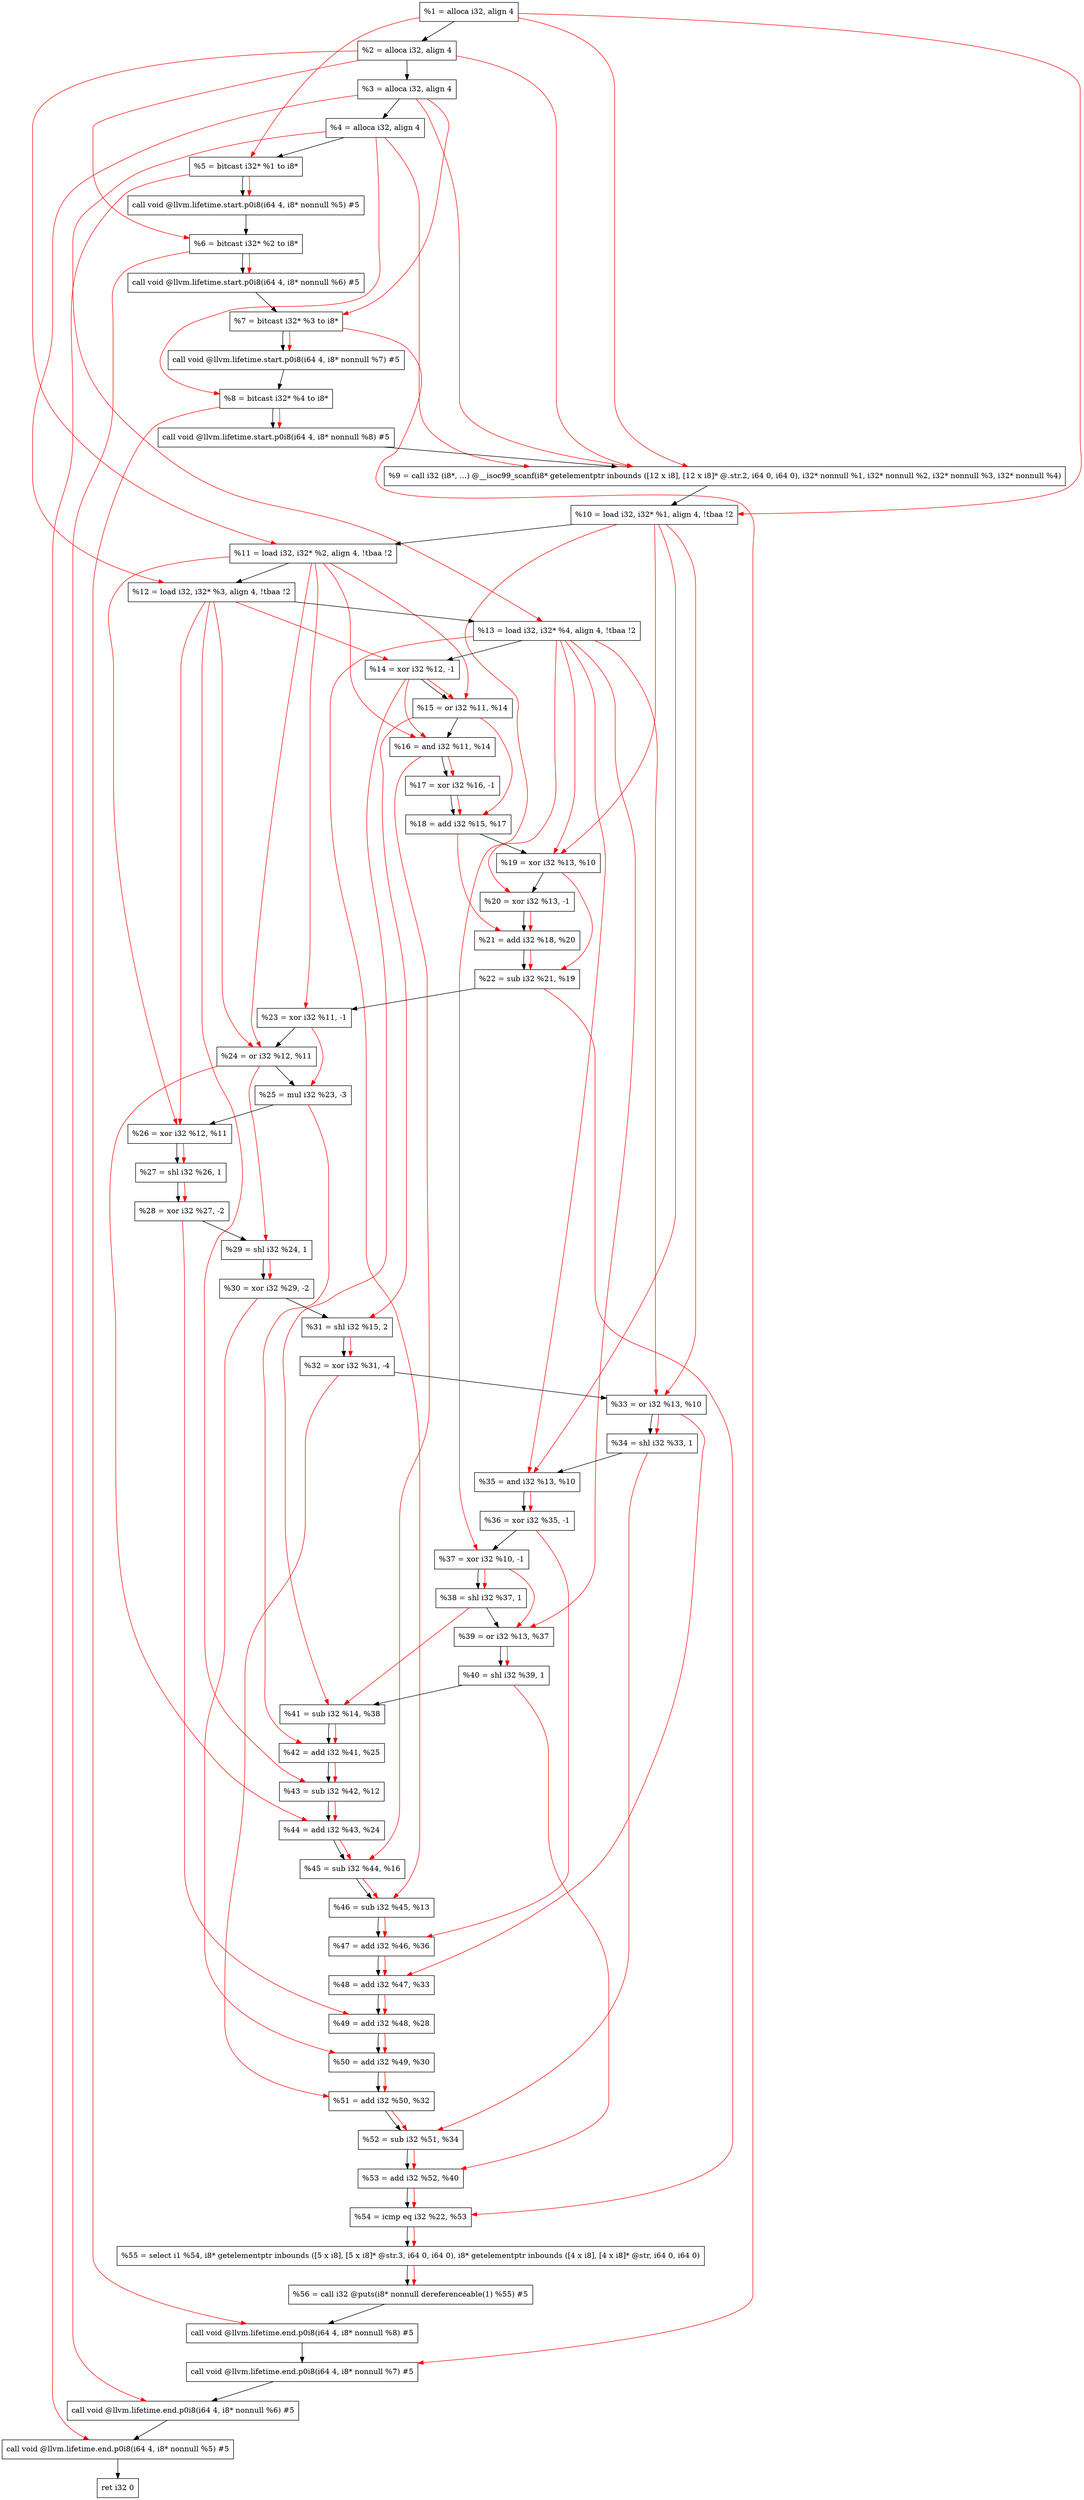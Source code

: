 digraph "DFG for'main' function" {
	Node0x215dc88[shape=record, label="  %1 = alloca i32, align 4"];
	Node0x215dd08[shape=record, label="  %2 = alloca i32, align 4"];
	Node0x215dd98[shape=record, label="  %3 = alloca i32, align 4"];
	Node0x215ddf8[shape=record, label="  %4 = alloca i32, align 4"];
	Node0x215dea8[shape=record, label="  %5 = bitcast i32* %1 to i8*"];
	Node0x215e2d8[shape=record, label="  call void @llvm.lifetime.start.p0i8(i64 4, i8* nonnull %5) #5"];
	Node0x215e3b8[shape=record, label="  %6 = bitcast i32* %2 to i8*"];
	Node0x215e4b8[shape=record, label="  call void @llvm.lifetime.start.p0i8(i64 4, i8* nonnull %6) #5"];
	Node0x215e578[shape=record, label="  %7 = bitcast i32* %3 to i8*"];
	Node0x215e628[shape=record, label="  call void @llvm.lifetime.start.p0i8(i64 4, i8* nonnull %7) #5"];
	Node0x215e6e8[shape=record, label="  %8 = bitcast i32* %4 to i8*"];
	Node0x215e798[shape=record, label="  call void @llvm.lifetime.start.p0i8(i64 4, i8* nonnull %8) #5"];
	Node0x2158b70[shape=record, label="  %9 = call i32 (i8*, ...) @__isoc99_scanf(i8* getelementptr inbounds ([12 x i8], [12 x i8]* @.str.2, i64 0, i64 0), i32* nonnull %1, i32* nonnull %2, i32* nonnull %3, i32* nonnull %4)"];
	Node0x215e998[shape=record, label="  %10 = load i32, i32* %1, align 4, !tbaa !2"];
	Node0x215f908[shape=record, label="  %11 = load i32, i32* %2, align 4, !tbaa !2"];
	Node0x215ff78[shape=record, label="  %12 = load i32, i32* %3, align 4, !tbaa !2"];
	Node0x215ffd8[shape=record, label="  %13 = load i32, i32* %4, align 4, !tbaa !2"];
	Node0x2160050[shape=record, label="  %14 = xor i32 %12, -1"];
	Node0x21600c0[shape=record, label="  %15 = or i32 %11, %14"];
	Node0x2160130[shape=record, label="  %16 = and i32 %11, %14"];
	Node0x21601a0[shape=record, label="  %17 = xor i32 %16, -1"];
	Node0x2160210[shape=record, label="  %18 = add i32 %15, %17"];
	Node0x2160280[shape=record, label="  %19 = xor i32 %13, %10"];
	Node0x21602f0[shape=record, label="  %20 = xor i32 %13, -1"];
	Node0x2160360[shape=record, label="  %21 = add i32 %18, %20"];
	Node0x21603d0[shape=record, label="  %22 = sub i32 %21, %19"];
	Node0x2160440[shape=record, label="  %23 = xor i32 %11, -1"];
	Node0x21604b0[shape=record, label="  %24 = or i32 %12, %11"];
	Node0x2160520[shape=record, label="  %25 = mul i32 %23, -3"];
	Node0x2160590[shape=record, label="  %26 = xor i32 %12, %11"];
	Node0x2160600[shape=record, label="  %27 = shl i32 %26, 1"];
	Node0x2160670[shape=record, label="  %28 = xor i32 %27, -2"];
	Node0x21606e0[shape=record, label="  %29 = shl i32 %24, 1"];
	Node0x2160750[shape=record, label="  %30 = xor i32 %29, -2"];
	Node0x21607c0[shape=record, label="  %31 = shl i32 %15, 2"];
	Node0x2160830[shape=record, label="  %32 = xor i32 %31, -4"];
	Node0x21608a0[shape=record, label="  %33 = or i32 %13, %10"];
	Node0x2160910[shape=record, label="  %34 = shl i32 %33, 1"];
	Node0x2160980[shape=record, label="  %35 = and i32 %13, %10"];
	Node0x21609f0[shape=record, label="  %36 = xor i32 %35, -1"];
	Node0x2160a60[shape=record, label="  %37 = xor i32 %10, -1"];
	Node0x2160ad0[shape=record, label="  %38 = shl i32 %37, 1"];
	Node0x2160b40[shape=record, label="  %39 = or i32 %13, %37"];
	Node0x2160bb0[shape=record, label="  %40 = shl i32 %39, 1"];
	Node0x2160c20[shape=record, label="  %41 = sub i32 %14, %38"];
	Node0x2160c90[shape=record, label="  %42 = add i32 %41, %25"];
	Node0x2160d00[shape=record, label="  %43 = sub i32 %42, %12"];
	Node0x2160d70[shape=record, label="  %44 = add i32 %43, %24"];
	Node0x2160de0[shape=record, label="  %45 = sub i32 %44, %16"];
	Node0x2160e50[shape=record, label="  %46 = sub i32 %45, %13"];
	Node0x2160ec0[shape=record, label="  %47 = add i32 %46, %36"];
	Node0x2160f30[shape=record, label="  %48 = add i32 %47, %33"];
	Node0x2160fa0[shape=record, label="  %49 = add i32 %48, %28"];
	Node0x2161010[shape=record, label="  %50 = add i32 %49, %30"];
	Node0x2161080[shape=record, label="  %51 = add i32 %50, %32"];
	Node0x21610f0[shape=record, label="  %52 = sub i32 %51, %34"];
	Node0x2161160[shape=record, label="  %53 = add i32 %52, %40"];
	Node0x21611d0[shape=record, label="  %54 = icmp eq i32 %22, %53"];
	Node0x20fd8b8[shape=record, label="  %55 = select i1 %54, i8* getelementptr inbounds ([5 x i8], [5 x i8]* @str.3, i64 0, i64 0), i8* getelementptr inbounds ([4 x i8], [4 x i8]* @str, i64 0, i64 0)"];
	Node0x2161260[shape=record, label="  %56 = call i32 @puts(i8* nonnull dereferenceable(1) %55) #5"];
	Node0x2161508[shape=record, label="  call void @llvm.lifetime.end.p0i8(i64 4, i8* nonnull %8) #5"];
	Node0x2161668[shape=record, label="  call void @llvm.lifetime.end.p0i8(i64 4, i8* nonnull %7) #5"];
	Node0x2161778[shape=record, label="  call void @llvm.lifetime.end.p0i8(i64 4, i8* nonnull %6) #5"];
	Node0x2161888[shape=record, label="  call void @llvm.lifetime.end.p0i8(i64 4, i8* nonnull %5) #5"];
	Node0x2161948[shape=record, label="  ret i32 0"];
	Node0x215dc88 -> Node0x215dd08;
	Node0x215dd08 -> Node0x215dd98;
	Node0x215dd98 -> Node0x215ddf8;
	Node0x215ddf8 -> Node0x215dea8;
	Node0x215dea8 -> Node0x215e2d8;
	Node0x215e2d8 -> Node0x215e3b8;
	Node0x215e3b8 -> Node0x215e4b8;
	Node0x215e4b8 -> Node0x215e578;
	Node0x215e578 -> Node0x215e628;
	Node0x215e628 -> Node0x215e6e8;
	Node0x215e6e8 -> Node0x215e798;
	Node0x215e798 -> Node0x2158b70;
	Node0x2158b70 -> Node0x215e998;
	Node0x215e998 -> Node0x215f908;
	Node0x215f908 -> Node0x215ff78;
	Node0x215ff78 -> Node0x215ffd8;
	Node0x215ffd8 -> Node0x2160050;
	Node0x2160050 -> Node0x21600c0;
	Node0x21600c0 -> Node0x2160130;
	Node0x2160130 -> Node0x21601a0;
	Node0x21601a0 -> Node0x2160210;
	Node0x2160210 -> Node0x2160280;
	Node0x2160280 -> Node0x21602f0;
	Node0x21602f0 -> Node0x2160360;
	Node0x2160360 -> Node0x21603d0;
	Node0x21603d0 -> Node0x2160440;
	Node0x2160440 -> Node0x21604b0;
	Node0x21604b0 -> Node0x2160520;
	Node0x2160520 -> Node0x2160590;
	Node0x2160590 -> Node0x2160600;
	Node0x2160600 -> Node0x2160670;
	Node0x2160670 -> Node0x21606e0;
	Node0x21606e0 -> Node0x2160750;
	Node0x2160750 -> Node0x21607c0;
	Node0x21607c0 -> Node0x2160830;
	Node0x2160830 -> Node0x21608a0;
	Node0x21608a0 -> Node0x2160910;
	Node0x2160910 -> Node0x2160980;
	Node0x2160980 -> Node0x21609f0;
	Node0x21609f0 -> Node0x2160a60;
	Node0x2160a60 -> Node0x2160ad0;
	Node0x2160ad0 -> Node0x2160b40;
	Node0x2160b40 -> Node0x2160bb0;
	Node0x2160bb0 -> Node0x2160c20;
	Node0x2160c20 -> Node0x2160c90;
	Node0x2160c90 -> Node0x2160d00;
	Node0x2160d00 -> Node0x2160d70;
	Node0x2160d70 -> Node0x2160de0;
	Node0x2160de0 -> Node0x2160e50;
	Node0x2160e50 -> Node0x2160ec0;
	Node0x2160ec0 -> Node0x2160f30;
	Node0x2160f30 -> Node0x2160fa0;
	Node0x2160fa0 -> Node0x2161010;
	Node0x2161010 -> Node0x2161080;
	Node0x2161080 -> Node0x21610f0;
	Node0x21610f0 -> Node0x2161160;
	Node0x2161160 -> Node0x21611d0;
	Node0x21611d0 -> Node0x20fd8b8;
	Node0x20fd8b8 -> Node0x2161260;
	Node0x2161260 -> Node0x2161508;
	Node0x2161508 -> Node0x2161668;
	Node0x2161668 -> Node0x2161778;
	Node0x2161778 -> Node0x2161888;
	Node0x2161888 -> Node0x2161948;
edge [color=red]
	Node0x215dc88 -> Node0x215dea8;
	Node0x215dea8 -> Node0x215e2d8;
	Node0x215dd08 -> Node0x215e3b8;
	Node0x215e3b8 -> Node0x215e4b8;
	Node0x215dd98 -> Node0x215e578;
	Node0x215e578 -> Node0x215e628;
	Node0x215ddf8 -> Node0x215e6e8;
	Node0x215e6e8 -> Node0x215e798;
	Node0x215dc88 -> Node0x2158b70;
	Node0x215dd08 -> Node0x2158b70;
	Node0x215dd98 -> Node0x2158b70;
	Node0x215ddf8 -> Node0x2158b70;
	Node0x215dc88 -> Node0x215e998;
	Node0x215dd08 -> Node0x215f908;
	Node0x215dd98 -> Node0x215ff78;
	Node0x215ddf8 -> Node0x215ffd8;
	Node0x215ff78 -> Node0x2160050;
	Node0x215f908 -> Node0x21600c0;
	Node0x2160050 -> Node0x21600c0;
	Node0x215f908 -> Node0x2160130;
	Node0x2160050 -> Node0x2160130;
	Node0x2160130 -> Node0x21601a0;
	Node0x21600c0 -> Node0x2160210;
	Node0x21601a0 -> Node0x2160210;
	Node0x215ffd8 -> Node0x2160280;
	Node0x215e998 -> Node0x2160280;
	Node0x215ffd8 -> Node0x21602f0;
	Node0x2160210 -> Node0x2160360;
	Node0x21602f0 -> Node0x2160360;
	Node0x2160360 -> Node0x21603d0;
	Node0x2160280 -> Node0x21603d0;
	Node0x215f908 -> Node0x2160440;
	Node0x215ff78 -> Node0x21604b0;
	Node0x215f908 -> Node0x21604b0;
	Node0x2160440 -> Node0x2160520;
	Node0x215ff78 -> Node0x2160590;
	Node0x215f908 -> Node0x2160590;
	Node0x2160590 -> Node0x2160600;
	Node0x2160600 -> Node0x2160670;
	Node0x21604b0 -> Node0x21606e0;
	Node0x21606e0 -> Node0x2160750;
	Node0x21600c0 -> Node0x21607c0;
	Node0x21607c0 -> Node0x2160830;
	Node0x215ffd8 -> Node0x21608a0;
	Node0x215e998 -> Node0x21608a0;
	Node0x21608a0 -> Node0x2160910;
	Node0x215ffd8 -> Node0x2160980;
	Node0x215e998 -> Node0x2160980;
	Node0x2160980 -> Node0x21609f0;
	Node0x215e998 -> Node0x2160a60;
	Node0x2160a60 -> Node0x2160ad0;
	Node0x215ffd8 -> Node0x2160b40;
	Node0x2160a60 -> Node0x2160b40;
	Node0x2160b40 -> Node0x2160bb0;
	Node0x2160050 -> Node0x2160c20;
	Node0x2160ad0 -> Node0x2160c20;
	Node0x2160c20 -> Node0x2160c90;
	Node0x2160520 -> Node0x2160c90;
	Node0x2160c90 -> Node0x2160d00;
	Node0x215ff78 -> Node0x2160d00;
	Node0x2160d00 -> Node0x2160d70;
	Node0x21604b0 -> Node0x2160d70;
	Node0x2160d70 -> Node0x2160de0;
	Node0x2160130 -> Node0x2160de0;
	Node0x2160de0 -> Node0x2160e50;
	Node0x215ffd8 -> Node0x2160e50;
	Node0x2160e50 -> Node0x2160ec0;
	Node0x21609f0 -> Node0x2160ec0;
	Node0x2160ec0 -> Node0x2160f30;
	Node0x21608a0 -> Node0x2160f30;
	Node0x2160f30 -> Node0x2160fa0;
	Node0x2160670 -> Node0x2160fa0;
	Node0x2160fa0 -> Node0x2161010;
	Node0x2160750 -> Node0x2161010;
	Node0x2161010 -> Node0x2161080;
	Node0x2160830 -> Node0x2161080;
	Node0x2161080 -> Node0x21610f0;
	Node0x2160910 -> Node0x21610f0;
	Node0x21610f0 -> Node0x2161160;
	Node0x2160bb0 -> Node0x2161160;
	Node0x21603d0 -> Node0x21611d0;
	Node0x2161160 -> Node0x21611d0;
	Node0x21611d0 -> Node0x20fd8b8;
	Node0x20fd8b8 -> Node0x2161260;
	Node0x215e6e8 -> Node0x2161508;
	Node0x215e578 -> Node0x2161668;
	Node0x215e3b8 -> Node0x2161778;
	Node0x215dea8 -> Node0x2161888;
}
